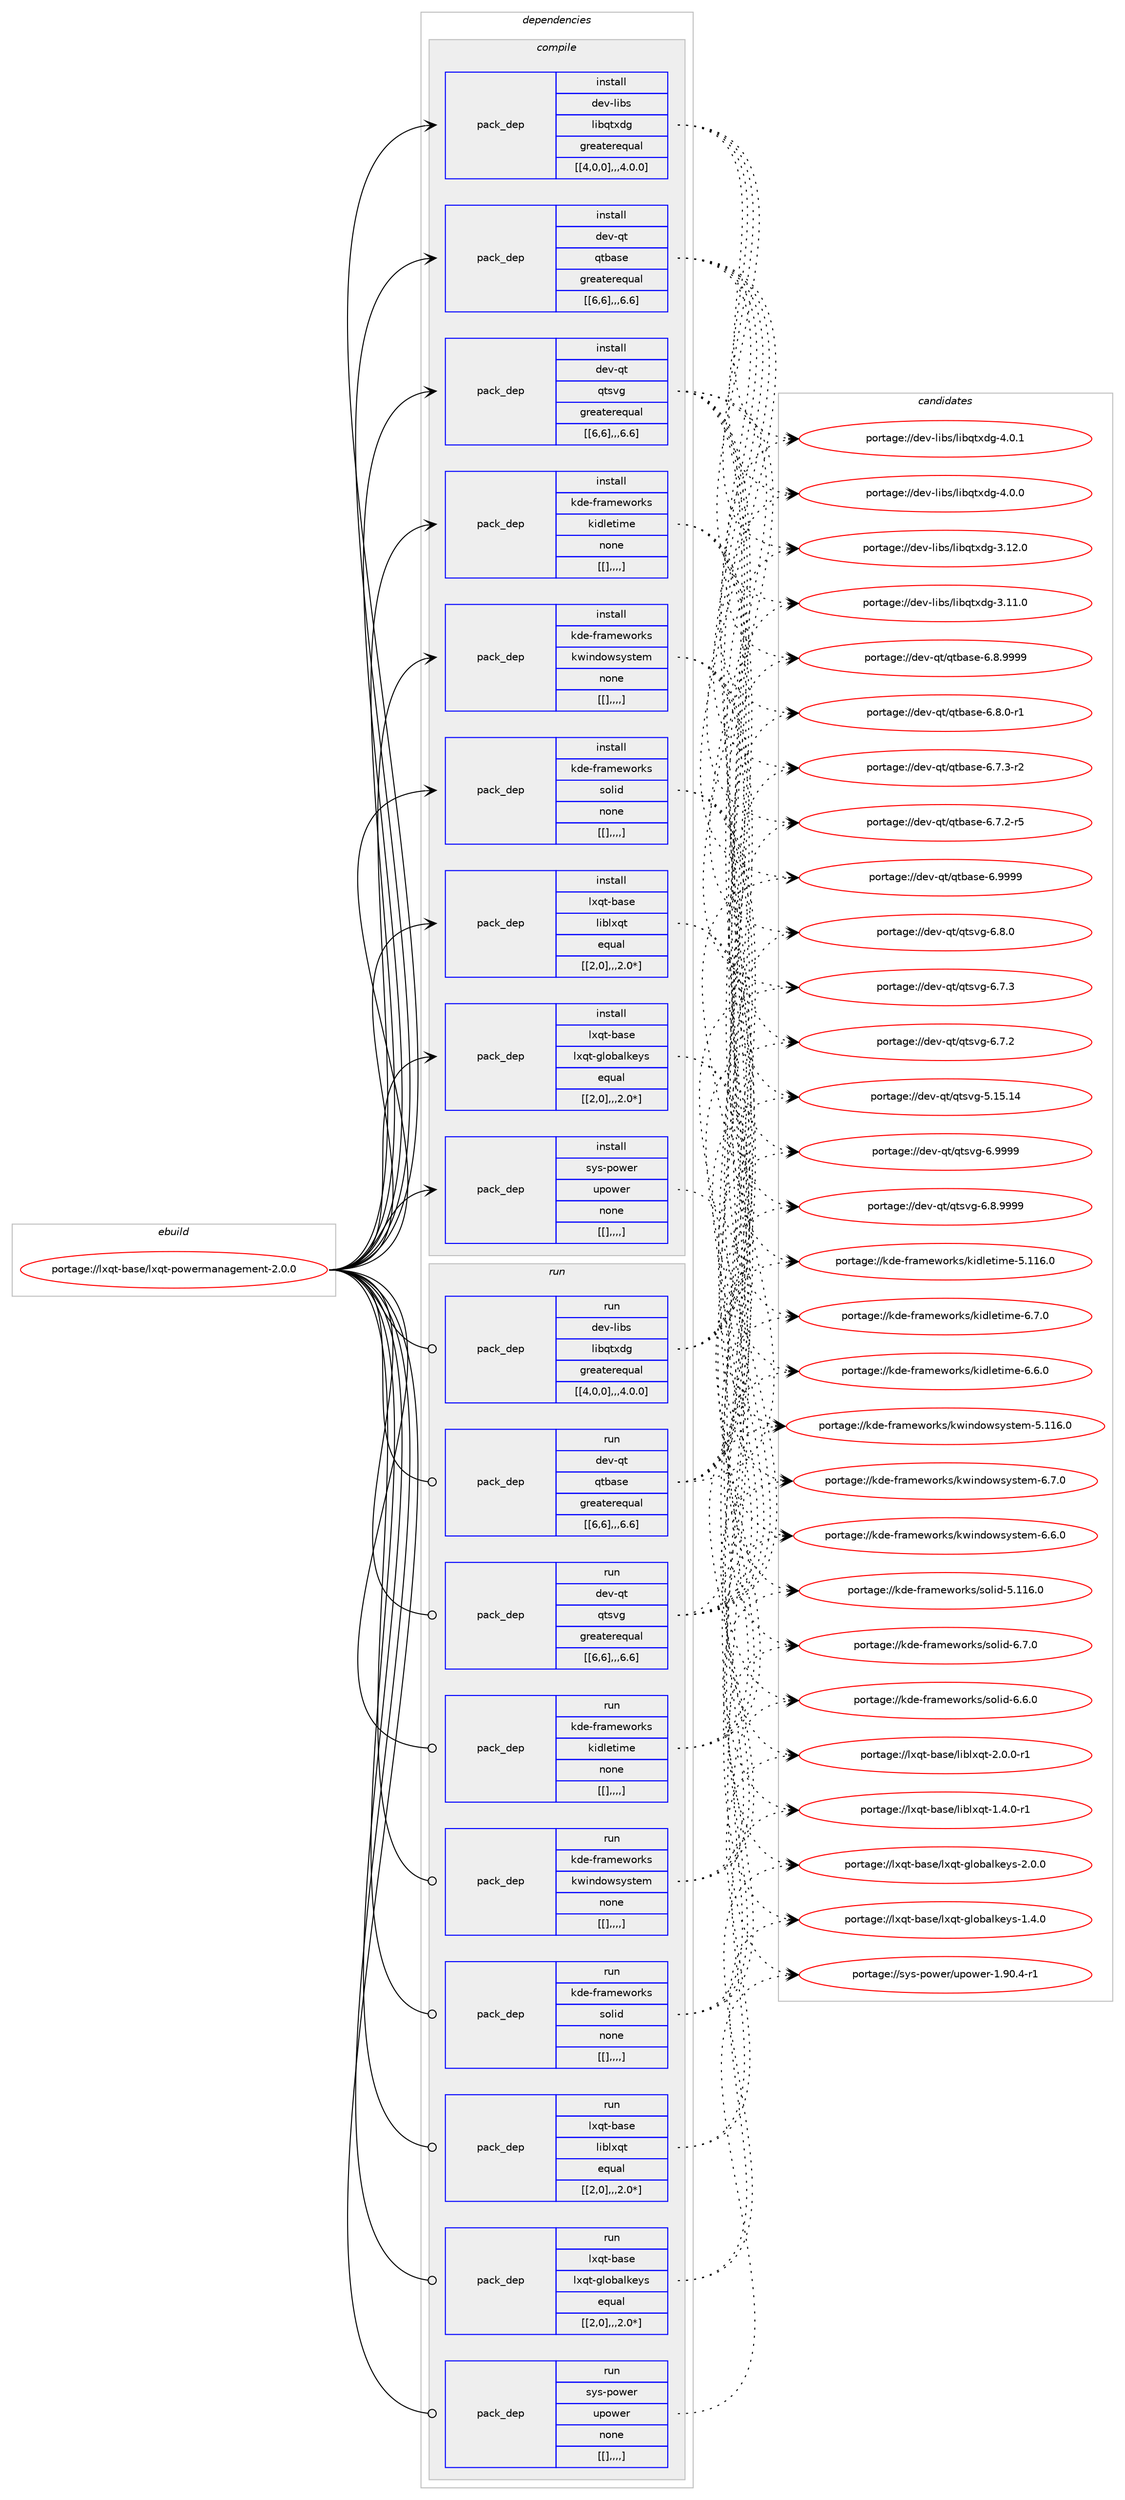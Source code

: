 digraph prolog {

# *************
# Graph options
# *************

newrank=true;
concentrate=true;
compound=true;
graph [rankdir=LR,fontname=Helvetica,fontsize=10,ranksep=1.5];#, ranksep=2.5, nodesep=0.2];
edge  [arrowhead=vee];
node  [fontname=Helvetica,fontsize=10];

# **********
# The ebuild
# **********

subgraph cluster_leftcol {
color=gray;
label=<<i>ebuild</i>>;
id [label="portage://lxqt-base/lxqt-powermanagement-2.0.0", color=red, width=4, href="../lxqt-base/lxqt-powermanagement-2.0.0.svg"];
}

# ****************
# The dependencies
# ****************

subgraph cluster_midcol {
color=gray;
label=<<i>dependencies</i>>;
subgraph cluster_compile {
fillcolor="#eeeeee";
style=filled;
label=<<i>compile</i>>;
subgraph pack218224 {
dependency294921 [label=<<TABLE BORDER="0" CELLBORDER="1" CELLSPACING="0" CELLPADDING="4" WIDTH="220"><TR><TD ROWSPAN="6" CELLPADDING="30">pack_dep</TD></TR><TR><TD WIDTH="110">install</TD></TR><TR><TD>dev-libs</TD></TR><TR><TD>libqtxdg</TD></TR><TR><TD>greaterequal</TD></TR><TR><TD>[[4,0,0],,,4.0.0]</TD></TR></TABLE>>, shape=none, color=blue];
}
id:e -> dependency294921:w [weight=20,style="solid",arrowhead="vee"];
subgraph pack218259 {
dependency294956 [label=<<TABLE BORDER="0" CELLBORDER="1" CELLSPACING="0" CELLPADDING="4" WIDTH="220"><TR><TD ROWSPAN="6" CELLPADDING="30">pack_dep</TD></TR><TR><TD WIDTH="110">install</TD></TR><TR><TD>dev-qt</TD></TR><TR><TD>qtbase</TD></TR><TR><TD>greaterequal</TD></TR><TR><TD>[[6,6],,,6.6]</TD></TR></TABLE>>, shape=none, color=blue];
}
id:e -> dependency294956:w [weight=20,style="solid",arrowhead="vee"];
subgraph pack218262 {
dependency294980 [label=<<TABLE BORDER="0" CELLBORDER="1" CELLSPACING="0" CELLPADDING="4" WIDTH="220"><TR><TD ROWSPAN="6" CELLPADDING="30">pack_dep</TD></TR><TR><TD WIDTH="110">install</TD></TR><TR><TD>dev-qt</TD></TR><TR><TD>qtsvg</TD></TR><TR><TD>greaterequal</TD></TR><TR><TD>[[6,6],,,6.6]</TD></TR></TABLE>>, shape=none, color=blue];
}
id:e -> dependency294980:w [weight=20,style="solid",arrowhead="vee"];
subgraph pack218306 {
dependency295026 [label=<<TABLE BORDER="0" CELLBORDER="1" CELLSPACING="0" CELLPADDING="4" WIDTH="220"><TR><TD ROWSPAN="6" CELLPADDING="30">pack_dep</TD></TR><TR><TD WIDTH="110">install</TD></TR><TR><TD>kde-frameworks</TD></TR><TR><TD>kidletime</TD></TR><TR><TD>none</TD></TR><TR><TD>[[],,,,]</TD></TR></TABLE>>, shape=none, color=blue];
}
id:e -> dependency295026:w [weight=20,style="solid",arrowhead="vee"];
subgraph pack218383 {
dependency295090 [label=<<TABLE BORDER="0" CELLBORDER="1" CELLSPACING="0" CELLPADDING="4" WIDTH="220"><TR><TD ROWSPAN="6" CELLPADDING="30">pack_dep</TD></TR><TR><TD WIDTH="110">install</TD></TR><TR><TD>kde-frameworks</TD></TR><TR><TD>kwindowsystem</TD></TR><TR><TD>none</TD></TR><TR><TD>[[],,,,]</TD></TR></TABLE>>, shape=none, color=blue];
}
id:e -> dependency295090:w [weight=20,style="solid",arrowhead="vee"];
subgraph pack218386 {
dependency295119 [label=<<TABLE BORDER="0" CELLBORDER="1" CELLSPACING="0" CELLPADDING="4" WIDTH="220"><TR><TD ROWSPAN="6" CELLPADDING="30">pack_dep</TD></TR><TR><TD WIDTH="110">install</TD></TR><TR><TD>kde-frameworks</TD></TR><TR><TD>solid</TD></TR><TR><TD>none</TD></TR><TR><TD>[[],,,,]</TD></TR></TABLE>>, shape=none, color=blue];
}
id:e -> dependency295119:w [weight=20,style="solid",arrowhead="vee"];
subgraph pack218453 {
dependency295181 [label=<<TABLE BORDER="0" CELLBORDER="1" CELLSPACING="0" CELLPADDING="4" WIDTH="220"><TR><TD ROWSPAN="6" CELLPADDING="30">pack_dep</TD></TR><TR><TD WIDTH="110">install</TD></TR><TR><TD>lxqt-base</TD></TR><TR><TD>liblxqt</TD></TR><TR><TD>equal</TD></TR><TR><TD>[[2,0],,,2.0*]</TD></TR></TABLE>>, shape=none, color=blue];
}
id:e -> dependency295181:w [weight=20,style="solid",arrowhead="vee"];
subgraph pack218458 {
dependency295200 [label=<<TABLE BORDER="0" CELLBORDER="1" CELLSPACING="0" CELLPADDING="4" WIDTH="220"><TR><TD ROWSPAN="6" CELLPADDING="30">pack_dep</TD></TR><TR><TD WIDTH="110">install</TD></TR><TR><TD>lxqt-base</TD></TR><TR><TD>lxqt-globalkeys</TD></TR><TR><TD>equal</TD></TR><TR><TD>[[2,0],,,2.0*]</TD></TR></TABLE>>, shape=none, color=blue];
}
id:e -> dependency295200:w [weight=20,style="solid",arrowhead="vee"];
subgraph pack218509 {
dependency295239 [label=<<TABLE BORDER="0" CELLBORDER="1" CELLSPACING="0" CELLPADDING="4" WIDTH="220"><TR><TD ROWSPAN="6" CELLPADDING="30">pack_dep</TD></TR><TR><TD WIDTH="110">install</TD></TR><TR><TD>sys-power</TD></TR><TR><TD>upower</TD></TR><TR><TD>none</TD></TR><TR><TD>[[],,,,]</TD></TR></TABLE>>, shape=none, color=blue];
}
id:e -> dependency295239:w [weight=20,style="solid",arrowhead="vee"];
}
subgraph cluster_compileandrun {
fillcolor="#eeeeee";
style=filled;
label=<<i>compile and run</i>>;
}
subgraph cluster_run {
fillcolor="#eeeeee";
style=filled;
label=<<i>run</i>>;
subgraph pack218514 {
dependency295264 [label=<<TABLE BORDER="0" CELLBORDER="1" CELLSPACING="0" CELLPADDING="4" WIDTH="220"><TR><TD ROWSPAN="6" CELLPADDING="30">pack_dep</TD></TR><TR><TD WIDTH="110">run</TD></TR><TR><TD>dev-libs</TD></TR><TR><TD>libqtxdg</TD></TR><TR><TD>greaterequal</TD></TR><TR><TD>[[4,0,0],,,4.0.0]</TD></TR></TABLE>>, shape=none, color=blue];
}
id:e -> dependency295264:w [weight=20,style="solid",arrowhead="odot"];
subgraph pack218536 {
dependency295272 [label=<<TABLE BORDER="0" CELLBORDER="1" CELLSPACING="0" CELLPADDING="4" WIDTH="220"><TR><TD ROWSPAN="6" CELLPADDING="30">pack_dep</TD></TR><TR><TD WIDTH="110">run</TD></TR><TR><TD>dev-qt</TD></TR><TR><TD>qtbase</TD></TR><TR><TD>greaterequal</TD></TR><TR><TD>[[6,6],,,6.6]</TD></TR></TABLE>>, shape=none, color=blue];
}
id:e -> dependency295272:w [weight=20,style="solid",arrowhead="odot"];
subgraph pack218541 {
dependency295303 [label=<<TABLE BORDER="0" CELLBORDER="1" CELLSPACING="0" CELLPADDING="4" WIDTH="220"><TR><TD ROWSPAN="6" CELLPADDING="30">pack_dep</TD></TR><TR><TD WIDTH="110">run</TD></TR><TR><TD>dev-qt</TD></TR><TR><TD>qtsvg</TD></TR><TR><TD>greaterequal</TD></TR><TR><TD>[[6,6],,,6.6]</TD></TR></TABLE>>, shape=none, color=blue];
}
id:e -> dependency295303:w [weight=20,style="solid",arrowhead="odot"];
subgraph pack218563 {
dependency295321 [label=<<TABLE BORDER="0" CELLBORDER="1" CELLSPACING="0" CELLPADDING="4" WIDTH="220"><TR><TD ROWSPAN="6" CELLPADDING="30">pack_dep</TD></TR><TR><TD WIDTH="110">run</TD></TR><TR><TD>kde-frameworks</TD></TR><TR><TD>kidletime</TD></TR><TR><TD>none</TD></TR><TR><TD>[[],,,,]</TD></TR></TABLE>>, shape=none, color=blue];
}
id:e -> dependency295321:w [weight=20,style="solid",arrowhead="odot"];
subgraph pack218617 {
dependency295415 [label=<<TABLE BORDER="0" CELLBORDER="1" CELLSPACING="0" CELLPADDING="4" WIDTH="220"><TR><TD ROWSPAN="6" CELLPADDING="30">pack_dep</TD></TR><TR><TD WIDTH="110">run</TD></TR><TR><TD>kde-frameworks</TD></TR><TR><TD>kwindowsystem</TD></TR><TR><TD>none</TD></TR><TR><TD>[[],,,,]</TD></TR></TABLE>>, shape=none, color=blue];
}
id:e -> dependency295415:w [weight=20,style="solid",arrowhead="odot"];
subgraph pack218688 {
dependency295455 [label=<<TABLE BORDER="0" CELLBORDER="1" CELLSPACING="0" CELLPADDING="4" WIDTH="220"><TR><TD ROWSPAN="6" CELLPADDING="30">pack_dep</TD></TR><TR><TD WIDTH="110">run</TD></TR><TR><TD>kde-frameworks</TD></TR><TR><TD>solid</TD></TR><TR><TD>none</TD></TR><TR><TD>[[],,,,]</TD></TR></TABLE>>, shape=none, color=blue];
}
id:e -> dependency295455:w [weight=20,style="solid",arrowhead="odot"];
subgraph pack218697 {
dependency295481 [label=<<TABLE BORDER="0" CELLBORDER="1" CELLSPACING="0" CELLPADDING="4" WIDTH="220"><TR><TD ROWSPAN="6" CELLPADDING="30">pack_dep</TD></TR><TR><TD WIDTH="110">run</TD></TR><TR><TD>lxqt-base</TD></TR><TR><TD>liblxqt</TD></TR><TR><TD>equal</TD></TR><TR><TD>[[2,0],,,2.0*]</TD></TR></TABLE>>, shape=none, color=blue];
}
id:e -> dependency295481:w [weight=20,style="solid",arrowhead="odot"];
subgraph pack218726 {
dependency295556 [label=<<TABLE BORDER="0" CELLBORDER="1" CELLSPACING="0" CELLPADDING="4" WIDTH="220"><TR><TD ROWSPAN="6" CELLPADDING="30">pack_dep</TD></TR><TR><TD WIDTH="110">run</TD></TR><TR><TD>lxqt-base</TD></TR><TR><TD>lxqt-globalkeys</TD></TR><TR><TD>equal</TD></TR><TR><TD>[[2,0],,,2.0*]</TD></TR></TABLE>>, shape=none, color=blue];
}
id:e -> dependency295556:w [weight=20,style="solid",arrowhead="odot"];
subgraph pack218781 {
dependency295575 [label=<<TABLE BORDER="0" CELLBORDER="1" CELLSPACING="0" CELLPADDING="4" WIDTH="220"><TR><TD ROWSPAN="6" CELLPADDING="30">pack_dep</TD></TR><TR><TD WIDTH="110">run</TD></TR><TR><TD>sys-power</TD></TR><TR><TD>upower</TD></TR><TR><TD>none</TD></TR><TR><TD>[[],,,,]</TD></TR></TABLE>>, shape=none, color=blue];
}
id:e -> dependency295575:w [weight=20,style="solid",arrowhead="odot"];
}
}

# **************
# The candidates
# **************

subgraph cluster_choices {
rank=same;
color=gray;
label=<<i>candidates</i>>;

subgraph choice217398 {
color=black;
nodesep=1;
choice10010111845108105981154710810598113116120100103455246484649 [label="portage://dev-libs/libqtxdg-4.0.1", color=red, width=4,href="../dev-libs/libqtxdg-4.0.1.svg"];
choice10010111845108105981154710810598113116120100103455246484648 [label="portage://dev-libs/libqtxdg-4.0.0", color=red, width=4,href="../dev-libs/libqtxdg-4.0.0.svg"];
choice1001011184510810598115471081059811311612010010345514649504648 [label="portage://dev-libs/libqtxdg-3.12.0", color=red, width=4,href="../dev-libs/libqtxdg-3.12.0.svg"];
choice1001011184510810598115471081059811311612010010345514649494648 [label="portage://dev-libs/libqtxdg-3.11.0", color=red, width=4,href="../dev-libs/libqtxdg-3.11.0.svg"];
dependency294921:e -> choice10010111845108105981154710810598113116120100103455246484649:w [style=dotted,weight="100"];
dependency294921:e -> choice10010111845108105981154710810598113116120100103455246484648:w [style=dotted,weight="100"];
dependency294921:e -> choice1001011184510810598115471081059811311612010010345514649504648:w [style=dotted,weight="100"];
dependency294921:e -> choice1001011184510810598115471081059811311612010010345514649494648:w [style=dotted,weight="100"];
}
subgraph choice217427 {
color=black;
nodesep=1;
choice1001011184511311647113116989711510145544657575757 [label="portage://dev-qt/qtbase-6.9999", color=red, width=4,href="../dev-qt/qtbase-6.9999.svg"];
choice10010111845113116471131169897115101455446564657575757 [label="portage://dev-qt/qtbase-6.8.9999", color=red, width=4,href="../dev-qt/qtbase-6.8.9999.svg"];
choice100101118451131164711311698971151014554465646484511449 [label="portage://dev-qt/qtbase-6.8.0-r1", color=red, width=4,href="../dev-qt/qtbase-6.8.0-r1.svg"];
choice100101118451131164711311698971151014554465546514511450 [label="portage://dev-qt/qtbase-6.7.3-r2", color=red, width=4,href="../dev-qt/qtbase-6.7.3-r2.svg"];
choice100101118451131164711311698971151014554465546504511453 [label="portage://dev-qt/qtbase-6.7.2-r5", color=red, width=4,href="../dev-qt/qtbase-6.7.2-r5.svg"];
dependency294956:e -> choice1001011184511311647113116989711510145544657575757:w [style=dotted,weight="100"];
dependency294956:e -> choice10010111845113116471131169897115101455446564657575757:w [style=dotted,weight="100"];
dependency294956:e -> choice100101118451131164711311698971151014554465646484511449:w [style=dotted,weight="100"];
dependency294956:e -> choice100101118451131164711311698971151014554465546514511450:w [style=dotted,weight="100"];
dependency294956:e -> choice100101118451131164711311698971151014554465546504511453:w [style=dotted,weight="100"];
}
subgraph choice217429 {
color=black;
nodesep=1;
choice100101118451131164711311611511810345544657575757 [label="portage://dev-qt/qtsvg-6.9999", color=red, width=4,href="../dev-qt/qtsvg-6.9999.svg"];
choice1001011184511311647113116115118103455446564657575757 [label="portage://dev-qt/qtsvg-6.8.9999", color=red, width=4,href="../dev-qt/qtsvg-6.8.9999.svg"];
choice1001011184511311647113116115118103455446564648 [label="portage://dev-qt/qtsvg-6.8.0", color=red, width=4,href="../dev-qt/qtsvg-6.8.0.svg"];
choice1001011184511311647113116115118103455446554651 [label="portage://dev-qt/qtsvg-6.7.3", color=red, width=4,href="../dev-qt/qtsvg-6.7.3.svg"];
choice1001011184511311647113116115118103455446554650 [label="portage://dev-qt/qtsvg-6.7.2", color=red, width=4,href="../dev-qt/qtsvg-6.7.2.svg"];
choice10010111845113116471131161151181034553464953464952 [label="portage://dev-qt/qtsvg-5.15.14", color=red, width=4,href="../dev-qt/qtsvg-5.15.14.svg"];
dependency294980:e -> choice100101118451131164711311611511810345544657575757:w [style=dotted,weight="100"];
dependency294980:e -> choice1001011184511311647113116115118103455446564657575757:w [style=dotted,weight="100"];
dependency294980:e -> choice1001011184511311647113116115118103455446564648:w [style=dotted,weight="100"];
dependency294980:e -> choice1001011184511311647113116115118103455446554651:w [style=dotted,weight="100"];
dependency294980:e -> choice1001011184511311647113116115118103455446554650:w [style=dotted,weight="100"];
dependency294980:e -> choice10010111845113116471131161151181034553464953464952:w [style=dotted,weight="100"];
}
subgraph choice217437 {
color=black;
nodesep=1;
choice107100101451021149710910111911111410711547107105100108101116105109101455446554648 [label="portage://kde-frameworks/kidletime-6.7.0", color=red, width=4,href="../kde-frameworks/kidletime-6.7.0.svg"];
choice107100101451021149710910111911111410711547107105100108101116105109101455446544648 [label="portage://kde-frameworks/kidletime-6.6.0", color=red, width=4,href="../kde-frameworks/kidletime-6.6.0.svg"];
choice1071001014510211497109101119111114107115471071051001081011161051091014553464949544648 [label="portage://kde-frameworks/kidletime-5.116.0", color=red, width=4,href="../kde-frameworks/kidletime-5.116.0.svg"];
dependency295026:e -> choice107100101451021149710910111911111410711547107105100108101116105109101455446554648:w [style=dotted,weight="100"];
dependency295026:e -> choice107100101451021149710910111911111410711547107105100108101116105109101455446544648:w [style=dotted,weight="100"];
dependency295026:e -> choice1071001014510211497109101119111114107115471071051001081011161051091014553464949544648:w [style=dotted,weight="100"];
}
subgraph choice217439 {
color=black;
nodesep=1;
choice107100101451021149710910111911111410711547107119105110100111119115121115116101109455446554648 [label="portage://kde-frameworks/kwindowsystem-6.7.0", color=red, width=4,href="../kde-frameworks/kwindowsystem-6.7.0.svg"];
choice107100101451021149710910111911111410711547107119105110100111119115121115116101109455446544648 [label="portage://kde-frameworks/kwindowsystem-6.6.0", color=red, width=4,href="../kde-frameworks/kwindowsystem-6.6.0.svg"];
choice1071001014510211497109101119111114107115471071191051101001111191151211151161011094553464949544648 [label="portage://kde-frameworks/kwindowsystem-5.116.0", color=red, width=4,href="../kde-frameworks/kwindowsystem-5.116.0.svg"];
dependency295090:e -> choice107100101451021149710910111911111410711547107119105110100111119115121115116101109455446554648:w [style=dotted,weight="100"];
dependency295090:e -> choice107100101451021149710910111911111410711547107119105110100111119115121115116101109455446544648:w [style=dotted,weight="100"];
dependency295090:e -> choice1071001014510211497109101119111114107115471071191051101001111191151211151161011094553464949544648:w [style=dotted,weight="100"];
}
subgraph choice217463 {
color=black;
nodesep=1;
choice107100101451021149710910111911111410711547115111108105100455446554648 [label="portage://kde-frameworks/solid-6.7.0", color=red, width=4,href="../kde-frameworks/solid-6.7.0.svg"];
choice107100101451021149710910111911111410711547115111108105100455446544648 [label="portage://kde-frameworks/solid-6.6.0", color=red, width=4,href="../kde-frameworks/solid-6.6.0.svg"];
choice1071001014510211497109101119111114107115471151111081051004553464949544648 [label="portage://kde-frameworks/solid-5.116.0", color=red, width=4,href="../kde-frameworks/solid-5.116.0.svg"];
dependency295119:e -> choice107100101451021149710910111911111410711547115111108105100455446554648:w [style=dotted,weight="100"];
dependency295119:e -> choice107100101451021149710910111911111410711547115111108105100455446544648:w [style=dotted,weight="100"];
dependency295119:e -> choice1071001014510211497109101119111114107115471151111081051004553464949544648:w [style=dotted,weight="100"];
}
subgraph choice217541 {
color=black;
nodesep=1;
choice10812011311645989711510147108105981081201131164550464846484511449 [label="portage://lxqt-base/liblxqt-2.0.0-r1", color=red, width=4,href="../lxqt-base/liblxqt-2.0.0-r1.svg"];
choice10812011311645989711510147108105981081201131164549465246484511449 [label="portage://lxqt-base/liblxqt-1.4.0-r1", color=red, width=4,href="../lxqt-base/liblxqt-1.4.0-r1.svg"];
dependency295181:e -> choice10812011311645989711510147108105981081201131164550464846484511449:w [style=dotted,weight="100"];
dependency295181:e -> choice10812011311645989711510147108105981081201131164549465246484511449:w [style=dotted,weight="100"];
}
subgraph choice217544 {
color=black;
nodesep=1;
choice10812011311645989711510147108120113116451031081119897108107101121115455046484648 [label="portage://lxqt-base/lxqt-globalkeys-2.0.0", color=red, width=4,href="../lxqt-base/lxqt-globalkeys-2.0.0.svg"];
choice10812011311645989711510147108120113116451031081119897108107101121115454946524648 [label="portage://lxqt-base/lxqt-globalkeys-1.4.0", color=red, width=4,href="../lxqt-base/lxqt-globalkeys-1.4.0.svg"];
dependency295200:e -> choice10812011311645989711510147108120113116451031081119897108107101121115455046484648:w [style=dotted,weight="100"];
dependency295200:e -> choice10812011311645989711510147108120113116451031081119897108107101121115454946524648:w [style=dotted,weight="100"];
}
subgraph choice217545 {
color=black;
nodesep=1;
choice1151211154511211111910111447117112111119101114454946574846524511449 [label="portage://sys-power/upower-1.90.4-r1", color=red, width=4,href="../sys-power/upower-1.90.4-r1.svg"];
dependency295239:e -> choice1151211154511211111910111447117112111119101114454946574846524511449:w [style=dotted,weight="100"];
}
subgraph choice217548 {
color=black;
nodesep=1;
choice10010111845108105981154710810598113116120100103455246484649 [label="portage://dev-libs/libqtxdg-4.0.1", color=red, width=4,href="../dev-libs/libqtxdg-4.0.1.svg"];
choice10010111845108105981154710810598113116120100103455246484648 [label="portage://dev-libs/libqtxdg-4.0.0", color=red, width=4,href="../dev-libs/libqtxdg-4.0.0.svg"];
choice1001011184510810598115471081059811311612010010345514649504648 [label="portage://dev-libs/libqtxdg-3.12.0", color=red, width=4,href="../dev-libs/libqtxdg-3.12.0.svg"];
choice1001011184510810598115471081059811311612010010345514649494648 [label="portage://dev-libs/libqtxdg-3.11.0", color=red, width=4,href="../dev-libs/libqtxdg-3.11.0.svg"];
dependency295264:e -> choice10010111845108105981154710810598113116120100103455246484649:w [style=dotted,weight="100"];
dependency295264:e -> choice10010111845108105981154710810598113116120100103455246484648:w [style=dotted,weight="100"];
dependency295264:e -> choice1001011184510810598115471081059811311612010010345514649504648:w [style=dotted,weight="100"];
dependency295264:e -> choice1001011184510810598115471081059811311612010010345514649494648:w [style=dotted,weight="100"];
}
subgraph choice217574 {
color=black;
nodesep=1;
choice1001011184511311647113116989711510145544657575757 [label="portage://dev-qt/qtbase-6.9999", color=red, width=4,href="../dev-qt/qtbase-6.9999.svg"];
choice10010111845113116471131169897115101455446564657575757 [label="portage://dev-qt/qtbase-6.8.9999", color=red, width=4,href="../dev-qt/qtbase-6.8.9999.svg"];
choice100101118451131164711311698971151014554465646484511449 [label="portage://dev-qt/qtbase-6.8.0-r1", color=red, width=4,href="../dev-qt/qtbase-6.8.0-r1.svg"];
choice100101118451131164711311698971151014554465546514511450 [label="portage://dev-qt/qtbase-6.7.3-r2", color=red, width=4,href="../dev-qt/qtbase-6.7.3-r2.svg"];
choice100101118451131164711311698971151014554465546504511453 [label="portage://dev-qt/qtbase-6.7.2-r5", color=red, width=4,href="../dev-qt/qtbase-6.7.2-r5.svg"];
dependency295272:e -> choice1001011184511311647113116989711510145544657575757:w [style=dotted,weight="100"];
dependency295272:e -> choice10010111845113116471131169897115101455446564657575757:w [style=dotted,weight="100"];
dependency295272:e -> choice100101118451131164711311698971151014554465646484511449:w [style=dotted,weight="100"];
dependency295272:e -> choice100101118451131164711311698971151014554465546514511450:w [style=dotted,weight="100"];
dependency295272:e -> choice100101118451131164711311698971151014554465546504511453:w [style=dotted,weight="100"];
}
subgraph choice217579 {
color=black;
nodesep=1;
choice100101118451131164711311611511810345544657575757 [label="portage://dev-qt/qtsvg-6.9999", color=red, width=4,href="../dev-qt/qtsvg-6.9999.svg"];
choice1001011184511311647113116115118103455446564657575757 [label="portage://dev-qt/qtsvg-6.8.9999", color=red, width=4,href="../dev-qt/qtsvg-6.8.9999.svg"];
choice1001011184511311647113116115118103455446564648 [label="portage://dev-qt/qtsvg-6.8.0", color=red, width=4,href="../dev-qt/qtsvg-6.8.0.svg"];
choice1001011184511311647113116115118103455446554651 [label="portage://dev-qt/qtsvg-6.7.3", color=red, width=4,href="../dev-qt/qtsvg-6.7.3.svg"];
choice1001011184511311647113116115118103455446554650 [label="portage://dev-qt/qtsvg-6.7.2", color=red, width=4,href="../dev-qt/qtsvg-6.7.2.svg"];
choice10010111845113116471131161151181034553464953464952 [label="portage://dev-qt/qtsvg-5.15.14", color=red, width=4,href="../dev-qt/qtsvg-5.15.14.svg"];
dependency295303:e -> choice100101118451131164711311611511810345544657575757:w [style=dotted,weight="100"];
dependency295303:e -> choice1001011184511311647113116115118103455446564657575757:w [style=dotted,weight="100"];
dependency295303:e -> choice1001011184511311647113116115118103455446564648:w [style=dotted,weight="100"];
dependency295303:e -> choice1001011184511311647113116115118103455446554651:w [style=dotted,weight="100"];
dependency295303:e -> choice1001011184511311647113116115118103455446554650:w [style=dotted,weight="100"];
dependency295303:e -> choice10010111845113116471131161151181034553464953464952:w [style=dotted,weight="100"];
}
subgraph choice217604 {
color=black;
nodesep=1;
choice107100101451021149710910111911111410711547107105100108101116105109101455446554648 [label="portage://kde-frameworks/kidletime-6.7.0", color=red, width=4,href="../kde-frameworks/kidletime-6.7.0.svg"];
choice107100101451021149710910111911111410711547107105100108101116105109101455446544648 [label="portage://kde-frameworks/kidletime-6.6.0", color=red, width=4,href="../kde-frameworks/kidletime-6.6.0.svg"];
choice1071001014510211497109101119111114107115471071051001081011161051091014553464949544648 [label="portage://kde-frameworks/kidletime-5.116.0", color=red, width=4,href="../kde-frameworks/kidletime-5.116.0.svg"];
dependency295321:e -> choice107100101451021149710910111911111410711547107105100108101116105109101455446554648:w [style=dotted,weight="100"];
dependency295321:e -> choice107100101451021149710910111911111410711547107105100108101116105109101455446544648:w [style=dotted,weight="100"];
dependency295321:e -> choice1071001014510211497109101119111114107115471071051001081011161051091014553464949544648:w [style=dotted,weight="100"];
}
subgraph choice217690 {
color=black;
nodesep=1;
choice107100101451021149710910111911111410711547107119105110100111119115121115116101109455446554648 [label="portage://kde-frameworks/kwindowsystem-6.7.0", color=red, width=4,href="../kde-frameworks/kwindowsystem-6.7.0.svg"];
choice107100101451021149710910111911111410711547107119105110100111119115121115116101109455446544648 [label="portage://kde-frameworks/kwindowsystem-6.6.0", color=red, width=4,href="../kde-frameworks/kwindowsystem-6.6.0.svg"];
choice1071001014510211497109101119111114107115471071191051101001111191151211151161011094553464949544648 [label="portage://kde-frameworks/kwindowsystem-5.116.0", color=red, width=4,href="../kde-frameworks/kwindowsystem-5.116.0.svg"];
dependency295415:e -> choice107100101451021149710910111911111410711547107119105110100111119115121115116101109455446554648:w [style=dotted,weight="100"];
dependency295415:e -> choice107100101451021149710910111911111410711547107119105110100111119115121115116101109455446544648:w [style=dotted,weight="100"];
dependency295415:e -> choice1071001014510211497109101119111114107115471071191051101001111191151211151161011094553464949544648:w [style=dotted,weight="100"];
}
subgraph choice217698 {
color=black;
nodesep=1;
choice107100101451021149710910111911111410711547115111108105100455446554648 [label="portage://kde-frameworks/solid-6.7.0", color=red, width=4,href="../kde-frameworks/solid-6.7.0.svg"];
choice107100101451021149710910111911111410711547115111108105100455446544648 [label="portage://kde-frameworks/solid-6.6.0", color=red, width=4,href="../kde-frameworks/solid-6.6.0.svg"];
choice1071001014510211497109101119111114107115471151111081051004553464949544648 [label="portage://kde-frameworks/solid-5.116.0", color=red, width=4,href="../kde-frameworks/solid-5.116.0.svg"];
dependency295455:e -> choice107100101451021149710910111911111410711547115111108105100455446554648:w [style=dotted,weight="100"];
dependency295455:e -> choice107100101451021149710910111911111410711547115111108105100455446544648:w [style=dotted,weight="100"];
dependency295455:e -> choice1071001014510211497109101119111114107115471151111081051004553464949544648:w [style=dotted,weight="100"];
}
subgraph choice217726 {
color=black;
nodesep=1;
choice10812011311645989711510147108105981081201131164550464846484511449 [label="portage://lxqt-base/liblxqt-2.0.0-r1", color=red, width=4,href="../lxqt-base/liblxqt-2.0.0-r1.svg"];
choice10812011311645989711510147108105981081201131164549465246484511449 [label="portage://lxqt-base/liblxqt-1.4.0-r1", color=red, width=4,href="../lxqt-base/liblxqt-1.4.0-r1.svg"];
dependency295481:e -> choice10812011311645989711510147108105981081201131164550464846484511449:w [style=dotted,weight="100"];
dependency295481:e -> choice10812011311645989711510147108105981081201131164549465246484511449:w [style=dotted,weight="100"];
}
subgraph choice217769 {
color=black;
nodesep=1;
choice10812011311645989711510147108120113116451031081119897108107101121115455046484648 [label="portage://lxqt-base/lxqt-globalkeys-2.0.0", color=red, width=4,href="../lxqt-base/lxqt-globalkeys-2.0.0.svg"];
choice10812011311645989711510147108120113116451031081119897108107101121115454946524648 [label="portage://lxqt-base/lxqt-globalkeys-1.4.0", color=red, width=4,href="../lxqt-base/lxqt-globalkeys-1.4.0.svg"];
dependency295556:e -> choice10812011311645989711510147108120113116451031081119897108107101121115455046484648:w [style=dotted,weight="100"];
dependency295556:e -> choice10812011311645989711510147108120113116451031081119897108107101121115454946524648:w [style=dotted,weight="100"];
}
subgraph choice217773 {
color=black;
nodesep=1;
choice1151211154511211111910111447117112111119101114454946574846524511449 [label="portage://sys-power/upower-1.90.4-r1", color=red, width=4,href="../sys-power/upower-1.90.4-r1.svg"];
dependency295575:e -> choice1151211154511211111910111447117112111119101114454946574846524511449:w [style=dotted,weight="100"];
}
}

}
